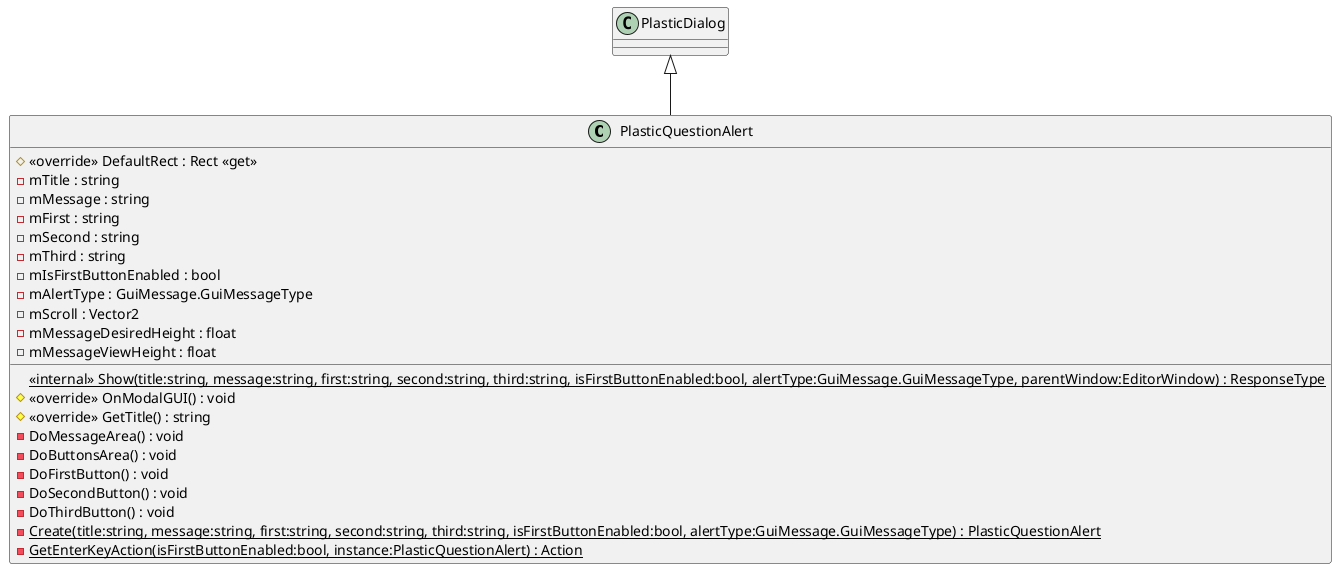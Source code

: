 @startuml
class PlasticQuestionAlert {
    # <<override>> DefaultRect : Rect <<get>>
    <<internal>> {static} Show(title:string, message:string, first:string, second:string, third:string, isFirstButtonEnabled:bool, alertType:GuiMessage.GuiMessageType, parentWindow:EditorWindow) : ResponseType
    # <<override>> OnModalGUI() : void
    # <<override>> GetTitle() : string
    - DoMessageArea() : void
    - DoButtonsArea() : void
    - DoFirstButton() : void
    - DoSecondButton() : void
    - DoThirdButton() : void
    {static} - Create(title:string, message:string, first:string, second:string, third:string, isFirstButtonEnabled:bool, alertType:GuiMessage.GuiMessageType) : PlasticQuestionAlert
    {static} - GetEnterKeyAction(isFirstButtonEnabled:bool, instance:PlasticQuestionAlert) : Action
    - mTitle : string
    - mMessage : string
    - mFirst : string
    - mSecond : string
    - mThird : string
    - mIsFirstButtonEnabled : bool
    - mAlertType : GuiMessage.GuiMessageType
    - mScroll : Vector2
    - mMessageDesiredHeight : float
    - mMessageViewHeight : float
}
PlasticDialog <|-- PlasticQuestionAlert
@enduml
